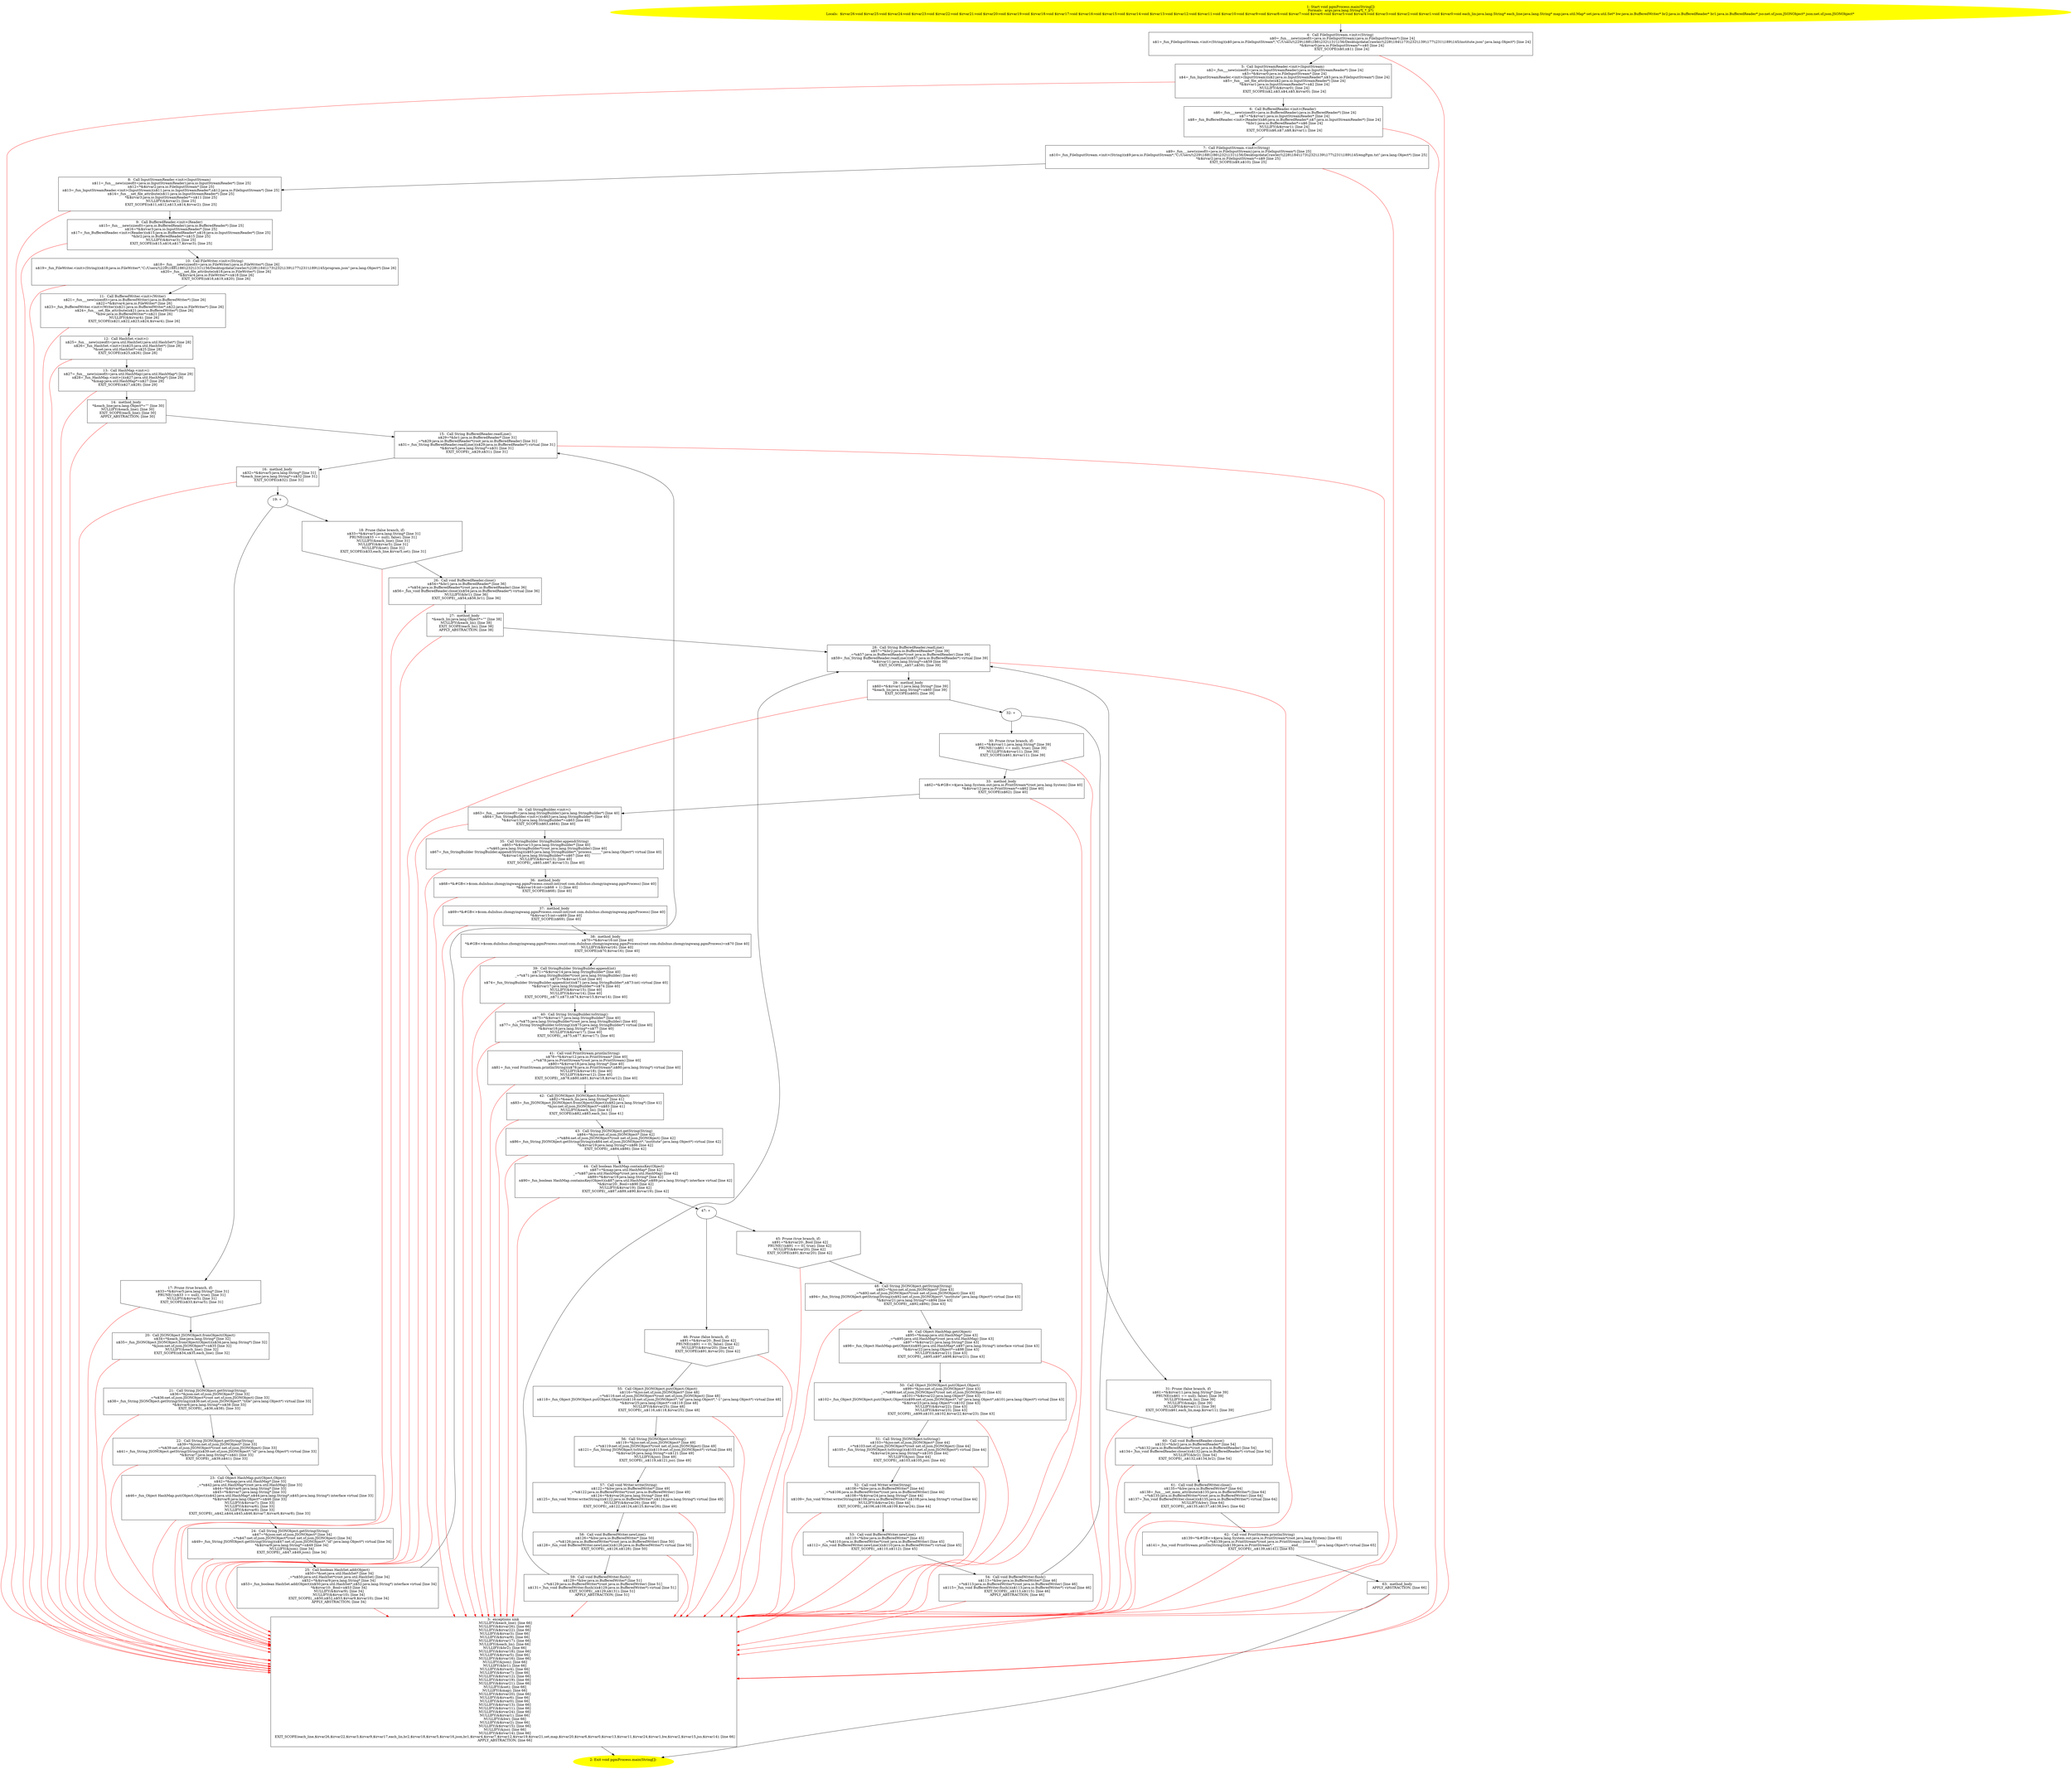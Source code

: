 /* @generated */
digraph cfg {
"com.dulishuo.zhongyingwang.pgmProcess.main(java.lang.String[]):void.560e6967ed05c8e131a1234db9550ed4_1" [label="1: Start void pgmProcess.main(String[])\nFormals:  args:java.lang.String*[_*_](*)\nLocals:  $irvar26:void $irvar25:void $irvar24:void $irvar23:void $irvar22:void $irvar21:void $irvar20:void $irvar19:void $irvar18:void $irvar17:void $irvar16:void $irvar15:void $irvar14:void $irvar13:void $irvar12:void $irvar11:void $irvar10:void $irvar9:void $irvar8:void $irvar7:void $irvar6:void $irvar5:void $irvar4:void $irvar3:void $irvar2:void $irvar1:void $irvar0:void each_lin:java.lang.String* each_line:java.lang.String* map:java.util.Map* set:java.util.Set* bw:java.io.BufferedWriter* br2:java.io.BufferedReader* br1:java.io.BufferedReader* jso:net.sf.json.JSONObject* json:net.sf.json.JSONObject* \n  " color=yellow style=filled]
	

	 "com.dulishuo.zhongyingwang.pgmProcess.main(java.lang.String[]):void.560e6967ed05c8e131a1234db9550ed4_1" -> "com.dulishuo.zhongyingwang.pgmProcess.main(java.lang.String[]):void.560e6967ed05c8e131a1234db9550ed4_4" ;
"com.dulishuo.zhongyingwang.pgmProcess.main(java.lang.String[]):void.560e6967ed05c8e131a1234db9550ed4_2" [label="2: Exit void pgmProcess.main(String[]) \n  " color=yellow style=filled]
	

"com.dulishuo.zhongyingwang.pgmProcess.main(java.lang.String[]):void.560e6967ed05c8e131a1234db9550ed4_3" [label="3:  exceptions sink \n   NULLIFY(&each_line); [line 66]\n  NULLIFY(&$irvar26); [line 66]\n  NULLIFY(&$irvar22); [line 66]\n  NULLIFY(&$irvar3); [line 66]\n  NULLIFY(&$irvar9); [line 66]\n  NULLIFY(&$irvar17); [line 66]\n  NULLIFY(&each_lin); [line 66]\n  NULLIFY(&br2); [line 66]\n  NULLIFY(&$irvar18); [line 66]\n  NULLIFY(&$irvar5); [line 66]\n  NULLIFY(&$irvar16); [line 66]\n  NULLIFY(&json); [line 66]\n  NULLIFY(&br1); [line 66]\n  NULLIFY(&$irvar4); [line 66]\n  NULLIFY(&$irvar7); [line 66]\n  NULLIFY(&$irvar12); [line 66]\n  NULLIFY(&$irvar19); [line 66]\n  NULLIFY(&$irvar21); [line 66]\n  NULLIFY(&set); [line 66]\n  NULLIFY(&map); [line 66]\n  NULLIFY(&$irvar20); [line 66]\n  NULLIFY(&$irvar6); [line 66]\n  NULLIFY(&$irvar0); [line 66]\n  NULLIFY(&$irvar13); [line 66]\n  NULLIFY(&$irvar11); [line 66]\n  NULLIFY(&$irvar24); [line 66]\n  NULLIFY(&$irvar1); [line 66]\n  NULLIFY(&bw); [line 66]\n  NULLIFY(&$irvar2); [line 66]\n  NULLIFY(&$irvar15); [line 66]\n  NULLIFY(&jso); [line 66]\n  NULLIFY(&$irvar14); [line 66]\n  EXIT_SCOPE(each_line,$irvar26,$irvar22,$irvar3,$irvar9,$irvar17,each_lin,br2,$irvar18,$irvar5,$irvar16,json,br1,$irvar4,$irvar7,$irvar12,$irvar19,$irvar21,set,map,$irvar20,$irvar6,$irvar0,$irvar13,$irvar11,$irvar24,$irvar1,bw,$irvar2,$irvar15,jso,$irvar14); [line 66]\n  APPLY_ABSTRACTION; [line 66]\n " shape="box"]
	

	 "com.dulishuo.zhongyingwang.pgmProcess.main(java.lang.String[]):void.560e6967ed05c8e131a1234db9550ed4_3" -> "com.dulishuo.zhongyingwang.pgmProcess.main(java.lang.String[]):void.560e6967ed05c8e131a1234db9550ed4_2" ;
"com.dulishuo.zhongyingwang.pgmProcess.main(java.lang.String[]):void.560e6967ed05c8e131a1234db9550ed4_4" [label="4:  Call FileInputStream.<init>(String) \n   n$0=_fun___new(sizeof(t=java.io.FileInputStream):java.io.FileInputStream*) [line 24]\n  n$1=_fun_FileInputStream.<init>(String)(n$0:java.io.FileInputStream*,\"C:/Users/\\\\229\\\\188\\\\186\\\\232\\\\131\\\\156/Desktop/dataCrawler/\\\\228\\\\184\\\\173\\\\232\\\\139\\\\177\\\\231\\\\189\\\\145/institute.json\":java.lang.Object*) [line 24]\n  *&$irvar0:java.io.FileInputStream*=n$0 [line 24]\n  EXIT_SCOPE(n$0,n$1); [line 24]\n " shape="box"]
	

	 "com.dulishuo.zhongyingwang.pgmProcess.main(java.lang.String[]):void.560e6967ed05c8e131a1234db9550ed4_4" -> "com.dulishuo.zhongyingwang.pgmProcess.main(java.lang.String[]):void.560e6967ed05c8e131a1234db9550ed4_5" ;
	 "com.dulishuo.zhongyingwang.pgmProcess.main(java.lang.String[]):void.560e6967ed05c8e131a1234db9550ed4_4" -> "com.dulishuo.zhongyingwang.pgmProcess.main(java.lang.String[]):void.560e6967ed05c8e131a1234db9550ed4_3" [color="red" ];
"com.dulishuo.zhongyingwang.pgmProcess.main(java.lang.String[]):void.560e6967ed05c8e131a1234db9550ed4_5" [label="5:  Call InputStreamReader.<init>(InputStream) \n   n$2=_fun___new(sizeof(t=java.io.InputStreamReader):java.io.InputStreamReader*) [line 24]\n  n$3=*&$irvar0:java.io.FileInputStream* [line 24]\n  n$4=_fun_InputStreamReader.<init>(InputStream)(n$2:java.io.InputStreamReader*,n$3:java.io.FileInputStream*) [line 24]\n  n$5=_fun___set_file_attribute(n$2:java.io.InputStreamReader*) [line 24]\n  *&$irvar1:java.io.InputStreamReader*=n$2 [line 24]\n  NULLIFY(&$irvar0); [line 24]\n  EXIT_SCOPE(n$2,n$3,n$4,n$5,$irvar0); [line 24]\n " shape="box"]
	

	 "com.dulishuo.zhongyingwang.pgmProcess.main(java.lang.String[]):void.560e6967ed05c8e131a1234db9550ed4_5" -> "com.dulishuo.zhongyingwang.pgmProcess.main(java.lang.String[]):void.560e6967ed05c8e131a1234db9550ed4_6" ;
	 "com.dulishuo.zhongyingwang.pgmProcess.main(java.lang.String[]):void.560e6967ed05c8e131a1234db9550ed4_5" -> "com.dulishuo.zhongyingwang.pgmProcess.main(java.lang.String[]):void.560e6967ed05c8e131a1234db9550ed4_3" [color="red" ];
"com.dulishuo.zhongyingwang.pgmProcess.main(java.lang.String[]):void.560e6967ed05c8e131a1234db9550ed4_6" [label="6:  Call BufferedReader.<init>(Reader) \n   n$6=_fun___new(sizeof(t=java.io.BufferedReader):java.io.BufferedReader*) [line 24]\n  n$7=*&$irvar1:java.io.InputStreamReader* [line 24]\n  n$8=_fun_BufferedReader.<init>(Reader)(n$6:java.io.BufferedReader*,n$7:java.io.InputStreamReader*) [line 24]\n  *&br1:java.io.BufferedReader*=n$6 [line 24]\n  NULLIFY(&$irvar1); [line 24]\n  EXIT_SCOPE(n$6,n$7,n$8,$irvar1); [line 24]\n " shape="box"]
	

	 "com.dulishuo.zhongyingwang.pgmProcess.main(java.lang.String[]):void.560e6967ed05c8e131a1234db9550ed4_6" -> "com.dulishuo.zhongyingwang.pgmProcess.main(java.lang.String[]):void.560e6967ed05c8e131a1234db9550ed4_7" ;
	 "com.dulishuo.zhongyingwang.pgmProcess.main(java.lang.String[]):void.560e6967ed05c8e131a1234db9550ed4_6" -> "com.dulishuo.zhongyingwang.pgmProcess.main(java.lang.String[]):void.560e6967ed05c8e131a1234db9550ed4_3" [color="red" ];
"com.dulishuo.zhongyingwang.pgmProcess.main(java.lang.String[]):void.560e6967ed05c8e131a1234db9550ed4_7" [label="7:  Call FileInputStream.<init>(String) \n   n$9=_fun___new(sizeof(t=java.io.FileInputStream):java.io.FileInputStream*) [line 25]\n  n$10=_fun_FileInputStream.<init>(String)(n$9:java.io.FileInputStream*,\"C:/Users/\\\\229\\\\188\\\\186\\\\232\\\\131\\\\156/Desktop/dataCrawler/\\\\228\\\\184\\\\173\\\\232\\\\139\\\\177\\\\231\\\\189\\\\145/engPgm.txt\":java.lang.Object*) [line 25]\n  *&$irvar2:java.io.FileInputStream*=n$9 [line 25]\n  EXIT_SCOPE(n$9,n$10); [line 25]\n " shape="box"]
	

	 "com.dulishuo.zhongyingwang.pgmProcess.main(java.lang.String[]):void.560e6967ed05c8e131a1234db9550ed4_7" -> "com.dulishuo.zhongyingwang.pgmProcess.main(java.lang.String[]):void.560e6967ed05c8e131a1234db9550ed4_8" ;
	 "com.dulishuo.zhongyingwang.pgmProcess.main(java.lang.String[]):void.560e6967ed05c8e131a1234db9550ed4_7" -> "com.dulishuo.zhongyingwang.pgmProcess.main(java.lang.String[]):void.560e6967ed05c8e131a1234db9550ed4_3" [color="red" ];
"com.dulishuo.zhongyingwang.pgmProcess.main(java.lang.String[]):void.560e6967ed05c8e131a1234db9550ed4_8" [label="8:  Call InputStreamReader.<init>(InputStream) \n   n$11=_fun___new(sizeof(t=java.io.InputStreamReader):java.io.InputStreamReader*) [line 25]\n  n$12=*&$irvar2:java.io.FileInputStream* [line 25]\n  n$13=_fun_InputStreamReader.<init>(InputStream)(n$11:java.io.InputStreamReader*,n$12:java.io.FileInputStream*) [line 25]\n  n$14=_fun___set_file_attribute(n$11:java.io.InputStreamReader*) [line 25]\n  *&$irvar3:java.io.InputStreamReader*=n$11 [line 25]\n  NULLIFY(&$irvar2); [line 25]\n  EXIT_SCOPE(n$11,n$12,n$13,n$14,$irvar2); [line 25]\n " shape="box"]
	

	 "com.dulishuo.zhongyingwang.pgmProcess.main(java.lang.String[]):void.560e6967ed05c8e131a1234db9550ed4_8" -> "com.dulishuo.zhongyingwang.pgmProcess.main(java.lang.String[]):void.560e6967ed05c8e131a1234db9550ed4_9" ;
	 "com.dulishuo.zhongyingwang.pgmProcess.main(java.lang.String[]):void.560e6967ed05c8e131a1234db9550ed4_8" -> "com.dulishuo.zhongyingwang.pgmProcess.main(java.lang.String[]):void.560e6967ed05c8e131a1234db9550ed4_3" [color="red" ];
"com.dulishuo.zhongyingwang.pgmProcess.main(java.lang.String[]):void.560e6967ed05c8e131a1234db9550ed4_9" [label="9:  Call BufferedReader.<init>(Reader) \n   n$15=_fun___new(sizeof(t=java.io.BufferedReader):java.io.BufferedReader*) [line 25]\n  n$16=*&$irvar3:java.io.InputStreamReader* [line 25]\n  n$17=_fun_BufferedReader.<init>(Reader)(n$15:java.io.BufferedReader*,n$16:java.io.InputStreamReader*) [line 25]\n  *&br2:java.io.BufferedReader*=n$15 [line 25]\n  NULLIFY(&$irvar3); [line 25]\n  EXIT_SCOPE(n$15,n$16,n$17,$irvar3); [line 25]\n " shape="box"]
	

	 "com.dulishuo.zhongyingwang.pgmProcess.main(java.lang.String[]):void.560e6967ed05c8e131a1234db9550ed4_9" -> "com.dulishuo.zhongyingwang.pgmProcess.main(java.lang.String[]):void.560e6967ed05c8e131a1234db9550ed4_10" ;
	 "com.dulishuo.zhongyingwang.pgmProcess.main(java.lang.String[]):void.560e6967ed05c8e131a1234db9550ed4_9" -> "com.dulishuo.zhongyingwang.pgmProcess.main(java.lang.String[]):void.560e6967ed05c8e131a1234db9550ed4_3" [color="red" ];
"com.dulishuo.zhongyingwang.pgmProcess.main(java.lang.String[]):void.560e6967ed05c8e131a1234db9550ed4_10" [label="10:  Call FileWriter.<init>(String) \n   n$18=_fun___new(sizeof(t=java.io.FileWriter):java.io.FileWriter*) [line 26]\n  n$19=_fun_FileWriter.<init>(String)(n$18:java.io.FileWriter*,\"C:/Users/\\\\229\\\\188\\\\186\\\\232\\\\131\\\\156/Desktop/dataCrawler/\\\\228\\\\184\\\\173\\\\232\\\\139\\\\177\\\\231\\\\189\\\\145/program.json\":java.lang.Object*) [line 26]\n  n$20=_fun___set_file_attribute(n$18:java.io.FileWriter*) [line 26]\n  *&$irvar4:java.io.FileWriter*=n$18 [line 26]\n  EXIT_SCOPE(n$18,n$19,n$20); [line 26]\n " shape="box"]
	

	 "com.dulishuo.zhongyingwang.pgmProcess.main(java.lang.String[]):void.560e6967ed05c8e131a1234db9550ed4_10" -> "com.dulishuo.zhongyingwang.pgmProcess.main(java.lang.String[]):void.560e6967ed05c8e131a1234db9550ed4_11" ;
	 "com.dulishuo.zhongyingwang.pgmProcess.main(java.lang.String[]):void.560e6967ed05c8e131a1234db9550ed4_10" -> "com.dulishuo.zhongyingwang.pgmProcess.main(java.lang.String[]):void.560e6967ed05c8e131a1234db9550ed4_3" [color="red" ];
"com.dulishuo.zhongyingwang.pgmProcess.main(java.lang.String[]):void.560e6967ed05c8e131a1234db9550ed4_11" [label="11:  Call BufferedWriter.<init>(Writer) \n   n$21=_fun___new(sizeof(t=java.io.BufferedWriter):java.io.BufferedWriter*) [line 26]\n  n$22=*&$irvar4:java.io.FileWriter* [line 26]\n  n$23=_fun_BufferedWriter.<init>(Writer)(n$21:java.io.BufferedWriter*,n$22:java.io.FileWriter*) [line 26]\n  n$24=_fun___set_file_attribute(n$21:java.io.BufferedWriter*) [line 26]\n  *&bw:java.io.BufferedWriter*=n$21 [line 26]\n  NULLIFY(&$irvar4); [line 26]\n  EXIT_SCOPE(n$21,n$22,n$23,n$24,$irvar4); [line 26]\n " shape="box"]
	

	 "com.dulishuo.zhongyingwang.pgmProcess.main(java.lang.String[]):void.560e6967ed05c8e131a1234db9550ed4_11" -> "com.dulishuo.zhongyingwang.pgmProcess.main(java.lang.String[]):void.560e6967ed05c8e131a1234db9550ed4_12" ;
	 "com.dulishuo.zhongyingwang.pgmProcess.main(java.lang.String[]):void.560e6967ed05c8e131a1234db9550ed4_11" -> "com.dulishuo.zhongyingwang.pgmProcess.main(java.lang.String[]):void.560e6967ed05c8e131a1234db9550ed4_3" [color="red" ];
"com.dulishuo.zhongyingwang.pgmProcess.main(java.lang.String[]):void.560e6967ed05c8e131a1234db9550ed4_12" [label="12:  Call HashSet.<init>() \n   n$25=_fun___new(sizeof(t=java.util.HashSet):java.util.HashSet*) [line 28]\n  n$26=_fun_HashSet.<init>()(n$25:java.util.HashSet*) [line 28]\n  *&set:java.util.HashSet*=n$25 [line 28]\n  EXIT_SCOPE(n$25,n$26); [line 28]\n " shape="box"]
	

	 "com.dulishuo.zhongyingwang.pgmProcess.main(java.lang.String[]):void.560e6967ed05c8e131a1234db9550ed4_12" -> "com.dulishuo.zhongyingwang.pgmProcess.main(java.lang.String[]):void.560e6967ed05c8e131a1234db9550ed4_13" ;
	 "com.dulishuo.zhongyingwang.pgmProcess.main(java.lang.String[]):void.560e6967ed05c8e131a1234db9550ed4_12" -> "com.dulishuo.zhongyingwang.pgmProcess.main(java.lang.String[]):void.560e6967ed05c8e131a1234db9550ed4_3" [color="red" ];
"com.dulishuo.zhongyingwang.pgmProcess.main(java.lang.String[]):void.560e6967ed05c8e131a1234db9550ed4_13" [label="13:  Call HashMap.<init>() \n   n$27=_fun___new(sizeof(t=java.util.HashMap):java.util.HashMap*) [line 29]\n  n$28=_fun_HashMap.<init>()(n$27:java.util.HashMap*) [line 29]\n  *&map:java.util.HashMap*=n$27 [line 29]\n  EXIT_SCOPE(n$27,n$28); [line 29]\n " shape="box"]
	

	 "com.dulishuo.zhongyingwang.pgmProcess.main(java.lang.String[]):void.560e6967ed05c8e131a1234db9550ed4_13" -> "com.dulishuo.zhongyingwang.pgmProcess.main(java.lang.String[]):void.560e6967ed05c8e131a1234db9550ed4_14" ;
	 "com.dulishuo.zhongyingwang.pgmProcess.main(java.lang.String[]):void.560e6967ed05c8e131a1234db9550ed4_13" -> "com.dulishuo.zhongyingwang.pgmProcess.main(java.lang.String[]):void.560e6967ed05c8e131a1234db9550ed4_3" [color="red" ];
"com.dulishuo.zhongyingwang.pgmProcess.main(java.lang.String[]):void.560e6967ed05c8e131a1234db9550ed4_14" [label="14:  method_body \n   *&each_line:java.lang.Object*=\"\" [line 30]\n  NULLIFY(&each_line); [line 30]\n  EXIT_SCOPE(each_line); [line 30]\n  APPLY_ABSTRACTION; [line 30]\n " shape="box"]
	

	 "com.dulishuo.zhongyingwang.pgmProcess.main(java.lang.String[]):void.560e6967ed05c8e131a1234db9550ed4_14" -> "com.dulishuo.zhongyingwang.pgmProcess.main(java.lang.String[]):void.560e6967ed05c8e131a1234db9550ed4_15" ;
	 "com.dulishuo.zhongyingwang.pgmProcess.main(java.lang.String[]):void.560e6967ed05c8e131a1234db9550ed4_14" -> "com.dulishuo.zhongyingwang.pgmProcess.main(java.lang.String[]):void.560e6967ed05c8e131a1234db9550ed4_3" [color="red" ];
"com.dulishuo.zhongyingwang.pgmProcess.main(java.lang.String[]):void.560e6967ed05c8e131a1234db9550ed4_15" [label="15:  Call String BufferedReader.readLine() \n   n$29=*&br1:java.io.BufferedReader* [line 31]\n  _=*n$29:java.io.BufferedReader*(root java.io.BufferedReader) [line 31]\n  n$31=_fun_String BufferedReader.readLine()(n$29:java.io.BufferedReader*) virtual [line 31]\n  *&$irvar5:java.lang.String*=n$31 [line 31]\n  EXIT_SCOPE(_,n$29,n$31); [line 31]\n " shape="box"]
	

	 "com.dulishuo.zhongyingwang.pgmProcess.main(java.lang.String[]):void.560e6967ed05c8e131a1234db9550ed4_15" -> "com.dulishuo.zhongyingwang.pgmProcess.main(java.lang.String[]):void.560e6967ed05c8e131a1234db9550ed4_16" ;
	 "com.dulishuo.zhongyingwang.pgmProcess.main(java.lang.String[]):void.560e6967ed05c8e131a1234db9550ed4_15" -> "com.dulishuo.zhongyingwang.pgmProcess.main(java.lang.String[]):void.560e6967ed05c8e131a1234db9550ed4_3" [color="red" ];
"com.dulishuo.zhongyingwang.pgmProcess.main(java.lang.String[]):void.560e6967ed05c8e131a1234db9550ed4_16" [label="16:  method_body \n   n$32=*&$irvar5:java.lang.String* [line 31]\n  *&each_line:java.lang.String*=n$32 [line 31]\n  EXIT_SCOPE(n$32); [line 31]\n " shape="box"]
	

	 "com.dulishuo.zhongyingwang.pgmProcess.main(java.lang.String[]):void.560e6967ed05c8e131a1234db9550ed4_16" -> "com.dulishuo.zhongyingwang.pgmProcess.main(java.lang.String[]):void.560e6967ed05c8e131a1234db9550ed4_19" ;
	 "com.dulishuo.zhongyingwang.pgmProcess.main(java.lang.String[]):void.560e6967ed05c8e131a1234db9550ed4_16" -> "com.dulishuo.zhongyingwang.pgmProcess.main(java.lang.String[]):void.560e6967ed05c8e131a1234db9550ed4_3" [color="red" ];
"com.dulishuo.zhongyingwang.pgmProcess.main(java.lang.String[]):void.560e6967ed05c8e131a1234db9550ed4_17" [label="17: Prune (true branch, if) \n   n$33=*&$irvar5:java.lang.String* [line 31]\n  PRUNE(!(n$33 == null), true); [line 31]\n  NULLIFY(&$irvar5); [line 31]\n  EXIT_SCOPE(n$33,$irvar5); [line 31]\n " shape="invhouse"]
	

	 "com.dulishuo.zhongyingwang.pgmProcess.main(java.lang.String[]):void.560e6967ed05c8e131a1234db9550ed4_17" -> "com.dulishuo.zhongyingwang.pgmProcess.main(java.lang.String[]):void.560e6967ed05c8e131a1234db9550ed4_20" ;
	 "com.dulishuo.zhongyingwang.pgmProcess.main(java.lang.String[]):void.560e6967ed05c8e131a1234db9550ed4_17" -> "com.dulishuo.zhongyingwang.pgmProcess.main(java.lang.String[]):void.560e6967ed05c8e131a1234db9550ed4_3" [color="red" ];
"com.dulishuo.zhongyingwang.pgmProcess.main(java.lang.String[]):void.560e6967ed05c8e131a1234db9550ed4_18" [label="18: Prune (false branch, if) \n   n$33=*&$irvar5:java.lang.String* [line 31]\n  PRUNE((n$33 == null), false); [line 31]\n  NULLIFY(&each_line); [line 31]\n  NULLIFY(&$irvar5); [line 31]\n  NULLIFY(&set); [line 31]\n  EXIT_SCOPE(n$33,each_line,$irvar5,set); [line 31]\n " shape="invhouse"]
	

	 "com.dulishuo.zhongyingwang.pgmProcess.main(java.lang.String[]):void.560e6967ed05c8e131a1234db9550ed4_18" -> "com.dulishuo.zhongyingwang.pgmProcess.main(java.lang.String[]):void.560e6967ed05c8e131a1234db9550ed4_26" ;
	 "com.dulishuo.zhongyingwang.pgmProcess.main(java.lang.String[]):void.560e6967ed05c8e131a1234db9550ed4_18" -> "com.dulishuo.zhongyingwang.pgmProcess.main(java.lang.String[]):void.560e6967ed05c8e131a1234db9550ed4_3" [color="red" ];
"com.dulishuo.zhongyingwang.pgmProcess.main(java.lang.String[]):void.560e6967ed05c8e131a1234db9550ed4_19" [label="19: + \n  " ]
	

	 "com.dulishuo.zhongyingwang.pgmProcess.main(java.lang.String[]):void.560e6967ed05c8e131a1234db9550ed4_19" -> "com.dulishuo.zhongyingwang.pgmProcess.main(java.lang.String[]):void.560e6967ed05c8e131a1234db9550ed4_17" ;
	 "com.dulishuo.zhongyingwang.pgmProcess.main(java.lang.String[]):void.560e6967ed05c8e131a1234db9550ed4_19" -> "com.dulishuo.zhongyingwang.pgmProcess.main(java.lang.String[]):void.560e6967ed05c8e131a1234db9550ed4_18" ;
"com.dulishuo.zhongyingwang.pgmProcess.main(java.lang.String[]):void.560e6967ed05c8e131a1234db9550ed4_20" [label="20:  Call JSONObject JSONObject.fromObject(Object) \n   n$34=*&each_line:java.lang.String* [line 32]\n  n$35=_fun_JSONObject JSONObject.fromObject(Object)(n$34:java.lang.String*) [line 32]\n  *&json:net.sf.json.JSONObject*=n$35 [line 32]\n  NULLIFY(&each_line); [line 32]\n  EXIT_SCOPE(n$34,n$35,each_line); [line 32]\n " shape="box"]
	

	 "com.dulishuo.zhongyingwang.pgmProcess.main(java.lang.String[]):void.560e6967ed05c8e131a1234db9550ed4_20" -> "com.dulishuo.zhongyingwang.pgmProcess.main(java.lang.String[]):void.560e6967ed05c8e131a1234db9550ed4_21" ;
	 "com.dulishuo.zhongyingwang.pgmProcess.main(java.lang.String[]):void.560e6967ed05c8e131a1234db9550ed4_20" -> "com.dulishuo.zhongyingwang.pgmProcess.main(java.lang.String[]):void.560e6967ed05c8e131a1234db9550ed4_3" [color="red" ];
"com.dulishuo.zhongyingwang.pgmProcess.main(java.lang.String[]):void.560e6967ed05c8e131a1234db9550ed4_21" [label="21:  Call String JSONObject.getString(String) \n   n$36=*&json:net.sf.json.JSONObject* [line 33]\n  _=*n$36:net.sf.json.JSONObject*(root net.sf.json.JSONObject) [line 33]\n  n$38=_fun_String JSONObject.getString(String)(n$36:net.sf.json.JSONObject*,\"title\":java.lang.Object*) virtual [line 33]\n  *&$irvar6:java.lang.String*=n$38 [line 33]\n  EXIT_SCOPE(_,n$36,n$38); [line 33]\n " shape="box"]
	

	 "com.dulishuo.zhongyingwang.pgmProcess.main(java.lang.String[]):void.560e6967ed05c8e131a1234db9550ed4_21" -> "com.dulishuo.zhongyingwang.pgmProcess.main(java.lang.String[]):void.560e6967ed05c8e131a1234db9550ed4_22" ;
	 "com.dulishuo.zhongyingwang.pgmProcess.main(java.lang.String[]):void.560e6967ed05c8e131a1234db9550ed4_21" -> "com.dulishuo.zhongyingwang.pgmProcess.main(java.lang.String[]):void.560e6967ed05c8e131a1234db9550ed4_3" [color="red" ];
"com.dulishuo.zhongyingwang.pgmProcess.main(java.lang.String[]):void.560e6967ed05c8e131a1234db9550ed4_22" [label="22:  Call String JSONObject.getString(String) \n   n$39=*&json:net.sf.json.JSONObject* [line 33]\n  _=*n$39:net.sf.json.JSONObject*(root net.sf.json.JSONObject) [line 33]\n  n$41=_fun_String JSONObject.getString(String)(n$39:net.sf.json.JSONObject*,\"id\":java.lang.Object*) virtual [line 33]\n  *&$irvar7:java.lang.String*=n$41 [line 33]\n  EXIT_SCOPE(_,n$39,n$41); [line 33]\n " shape="box"]
	

	 "com.dulishuo.zhongyingwang.pgmProcess.main(java.lang.String[]):void.560e6967ed05c8e131a1234db9550ed4_22" -> "com.dulishuo.zhongyingwang.pgmProcess.main(java.lang.String[]):void.560e6967ed05c8e131a1234db9550ed4_23" ;
	 "com.dulishuo.zhongyingwang.pgmProcess.main(java.lang.String[]):void.560e6967ed05c8e131a1234db9550ed4_22" -> "com.dulishuo.zhongyingwang.pgmProcess.main(java.lang.String[]):void.560e6967ed05c8e131a1234db9550ed4_3" [color="red" ];
"com.dulishuo.zhongyingwang.pgmProcess.main(java.lang.String[]):void.560e6967ed05c8e131a1234db9550ed4_23" [label="23:  Call Object HashMap.put(Object,Object) \n   n$42=*&map:java.util.HashMap* [line 33]\n  _=*n$42:java.util.HashMap*(root java.util.HashMap) [line 33]\n  n$44=*&$irvar6:java.lang.String* [line 33]\n  n$45=*&$irvar7:java.lang.String* [line 33]\n  n$46=_fun_Object HashMap.put(Object,Object)(n$42:java.util.HashMap*,n$44:java.lang.String*,n$45:java.lang.String*) interface virtual [line 33]\n  *&$irvar8:java.lang.Object*=n$46 [line 33]\n  NULLIFY(&$irvar7); [line 33]\n  NULLIFY(&$irvar6); [line 33]\n  NULLIFY(&$irvar8); [line 33]\n  EXIT_SCOPE(_,n$42,n$44,n$45,n$46,$irvar7,$irvar6,$irvar8); [line 33]\n " shape="box"]
	

	 "com.dulishuo.zhongyingwang.pgmProcess.main(java.lang.String[]):void.560e6967ed05c8e131a1234db9550ed4_23" -> "com.dulishuo.zhongyingwang.pgmProcess.main(java.lang.String[]):void.560e6967ed05c8e131a1234db9550ed4_24" ;
	 "com.dulishuo.zhongyingwang.pgmProcess.main(java.lang.String[]):void.560e6967ed05c8e131a1234db9550ed4_23" -> "com.dulishuo.zhongyingwang.pgmProcess.main(java.lang.String[]):void.560e6967ed05c8e131a1234db9550ed4_3" [color="red" ];
"com.dulishuo.zhongyingwang.pgmProcess.main(java.lang.String[]):void.560e6967ed05c8e131a1234db9550ed4_24" [label="24:  Call String JSONObject.getString(String) \n   n$47=*&json:net.sf.json.JSONObject* [line 34]\n  _=*n$47:net.sf.json.JSONObject*(root net.sf.json.JSONObject) [line 34]\n  n$49=_fun_String JSONObject.getString(String)(n$47:net.sf.json.JSONObject*,\"id\":java.lang.Object*) virtual [line 34]\n  *&$irvar9:java.lang.String*=n$49 [line 34]\n  NULLIFY(&json); [line 34]\n  EXIT_SCOPE(_,n$47,n$49,json); [line 34]\n " shape="box"]
	

	 "com.dulishuo.zhongyingwang.pgmProcess.main(java.lang.String[]):void.560e6967ed05c8e131a1234db9550ed4_24" -> "com.dulishuo.zhongyingwang.pgmProcess.main(java.lang.String[]):void.560e6967ed05c8e131a1234db9550ed4_25" ;
	 "com.dulishuo.zhongyingwang.pgmProcess.main(java.lang.String[]):void.560e6967ed05c8e131a1234db9550ed4_24" -> "com.dulishuo.zhongyingwang.pgmProcess.main(java.lang.String[]):void.560e6967ed05c8e131a1234db9550ed4_3" [color="red" ];
"com.dulishuo.zhongyingwang.pgmProcess.main(java.lang.String[]):void.560e6967ed05c8e131a1234db9550ed4_25" [label="25:  Call boolean HashSet.add(Object) \n   n$50=*&set:java.util.HashSet* [line 34]\n  _=*n$50:java.util.HashSet*(root java.util.HashSet) [line 34]\n  n$52=*&$irvar9:java.lang.String* [line 34]\n  n$53=_fun_boolean HashSet.add(Object)(n$50:java.util.HashSet*,n$52:java.lang.String*) interface virtual [line 34]\n  *&$irvar10:_Bool=n$53 [line 34]\n  NULLIFY(&$irvar9); [line 34]\n  NULLIFY(&$irvar10); [line 34]\n  EXIT_SCOPE(_,n$50,n$52,n$53,$irvar9,$irvar10); [line 34]\n  APPLY_ABSTRACTION; [line 34]\n " shape="box"]
	

	 "com.dulishuo.zhongyingwang.pgmProcess.main(java.lang.String[]):void.560e6967ed05c8e131a1234db9550ed4_25" -> "com.dulishuo.zhongyingwang.pgmProcess.main(java.lang.String[]):void.560e6967ed05c8e131a1234db9550ed4_15" ;
	 "com.dulishuo.zhongyingwang.pgmProcess.main(java.lang.String[]):void.560e6967ed05c8e131a1234db9550ed4_25" -> "com.dulishuo.zhongyingwang.pgmProcess.main(java.lang.String[]):void.560e6967ed05c8e131a1234db9550ed4_3" [color="red" ];
"com.dulishuo.zhongyingwang.pgmProcess.main(java.lang.String[]):void.560e6967ed05c8e131a1234db9550ed4_26" [label="26:  Call void BufferedReader.close() \n   n$54=*&br1:java.io.BufferedReader* [line 36]\n  _=*n$54:java.io.BufferedReader*(root java.io.BufferedReader) [line 36]\n  n$56=_fun_void BufferedReader.close()(n$54:java.io.BufferedReader*) virtual [line 36]\n  NULLIFY(&br1); [line 36]\n  EXIT_SCOPE(_,n$54,n$56,br1); [line 36]\n " shape="box"]
	

	 "com.dulishuo.zhongyingwang.pgmProcess.main(java.lang.String[]):void.560e6967ed05c8e131a1234db9550ed4_26" -> "com.dulishuo.zhongyingwang.pgmProcess.main(java.lang.String[]):void.560e6967ed05c8e131a1234db9550ed4_27" ;
	 "com.dulishuo.zhongyingwang.pgmProcess.main(java.lang.String[]):void.560e6967ed05c8e131a1234db9550ed4_26" -> "com.dulishuo.zhongyingwang.pgmProcess.main(java.lang.String[]):void.560e6967ed05c8e131a1234db9550ed4_3" [color="red" ];
"com.dulishuo.zhongyingwang.pgmProcess.main(java.lang.String[]):void.560e6967ed05c8e131a1234db9550ed4_27" [label="27:  method_body \n   *&each_lin:java.lang.Object*=\"\" [line 38]\n  NULLIFY(&each_lin); [line 38]\n  EXIT_SCOPE(each_lin); [line 38]\n  APPLY_ABSTRACTION; [line 38]\n " shape="box"]
	

	 "com.dulishuo.zhongyingwang.pgmProcess.main(java.lang.String[]):void.560e6967ed05c8e131a1234db9550ed4_27" -> "com.dulishuo.zhongyingwang.pgmProcess.main(java.lang.String[]):void.560e6967ed05c8e131a1234db9550ed4_28" ;
	 "com.dulishuo.zhongyingwang.pgmProcess.main(java.lang.String[]):void.560e6967ed05c8e131a1234db9550ed4_27" -> "com.dulishuo.zhongyingwang.pgmProcess.main(java.lang.String[]):void.560e6967ed05c8e131a1234db9550ed4_3" [color="red" ];
"com.dulishuo.zhongyingwang.pgmProcess.main(java.lang.String[]):void.560e6967ed05c8e131a1234db9550ed4_28" [label="28:  Call String BufferedReader.readLine() \n   n$57=*&br2:java.io.BufferedReader* [line 39]\n  _=*n$57:java.io.BufferedReader*(root java.io.BufferedReader) [line 39]\n  n$59=_fun_String BufferedReader.readLine()(n$57:java.io.BufferedReader*) virtual [line 39]\n  *&$irvar11:java.lang.String*=n$59 [line 39]\n  EXIT_SCOPE(_,n$57,n$59); [line 39]\n " shape="box"]
	

	 "com.dulishuo.zhongyingwang.pgmProcess.main(java.lang.String[]):void.560e6967ed05c8e131a1234db9550ed4_28" -> "com.dulishuo.zhongyingwang.pgmProcess.main(java.lang.String[]):void.560e6967ed05c8e131a1234db9550ed4_29" ;
	 "com.dulishuo.zhongyingwang.pgmProcess.main(java.lang.String[]):void.560e6967ed05c8e131a1234db9550ed4_28" -> "com.dulishuo.zhongyingwang.pgmProcess.main(java.lang.String[]):void.560e6967ed05c8e131a1234db9550ed4_3" [color="red" ];
"com.dulishuo.zhongyingwang.pgmProcess.main(java.lang.String[]):void.560e6967ed05c8e131a1234db9550ed4_29" [label="29:  method_body \n   n$60=*&$irvar11:java.lang.String* [line 39]\n  *&each_lin:java.lang.String*=n$60 [line 39]\n  EXIT_SCOPE(n$60); [line 39]\n " shape="box"]
	

	 "com.dulishuo.zhongyingwang.pgmProcess.main(java.lang.String[]):void.560e6967ed05c8e131a1234db9550ed4_29" -> "com.dulishuo.zhongyingwang.pgmProcess.main(java.lang.String[]):void.560e6967ed05c8e131a1234db9550ed4_32" ;
	 "com.dulishuo.zhongyingwang.pgmProcess.main(java.lang.String[]):void.560e6967ed05c8e131a1234db9550ed4_29" -> "com.dulishuo.zhongyingwang.pgmProcess.main(java.lang.String[]):void.560e6967ed05c8e131a1234db9550ed4_3" [color="red" ];
"com.dulishuo.zhongyingwang.pgmProcess.main(java.lang.String[]):void.560e6967ed05c8e131a1234db9550ed4_30" [label="30: Prune (true branch, if) \n   n$61=*&$irvar11:java.lang.String* [line 39]\n  PRUNE(!(n$61 == null), true); [line 39]\n  NULLIFY(&$irvar11); [line 39]\n  EXIT_SCOPE(n$61,$irvar11); [line 39]\n " shape="invhouse"]
	

	 "com.dulishuo.zhongyingwang.pgmProcess.main(java.lang.String[]):void.560e6967ed05c8e131a1234db9550ed4_30" -> "com.dulishuo.zhongyingwang.pgmProcess.main(java.lang.String[]):void.560e6967ed05c8e131a1234db9550ed4_33" ;
	 "com.dulishuo.zhongyingwang.pgmProcess.main(java.lang.String[]):void.560e6967ed05c8e131a1234db9550ed4_30" -> "com.dulishuo.zhongyingwang.pgmProcess.main(java.lang.String[]):void.560e6967ed05c8e131a1234db9550ed4_3" [color="red" ];
"com.dulishuo.zhongyingwang.pgmProcess.main(java.lang.String[]):void.560e6967ed05c8e131a1234db9550ed4_31" [label="31: Prune (false branch, if) \n   n$61=*&$irvar11:java.lang.String* [line 39]\n  PRUNE((n$61 == null), false); [line 39]\n  NULLIFY(&each_lin); [line 39]\n  NULLIFY(&map); [line 39]\n  NULLIFY(&$irvar11); [line 39]\n  EXIT_SCOPE(n$61,each_lin,map,$irvar11); [line 39]\n " shape="invhouse"]
	

	 "com.dulishuo.zhongyingwang.pgmProcess.main(java.lang.String[]):void.560e6967ed05c8e131a1234db9550ed4_31" -> "com.dulishuo.zhongyingwang.pgmProcess.main(java.lang.String[]):void.560e6967ed05c8e131a1234db9550ed4_60" ;
	 "com.dulishuo.zhongyingwang.pgmProcess.main(java.lang.String[]):void.560e6967ed05c8e131a1234db9550ed4_31" -> "com.dulishuo.zhongyingwang.pgmProcess.main(java.lang.String[]):void.560e6967ed05c8e131a1234db9550ed4_3" [color="red" ];
"com.dulishuo.zhongyingwang.pgmProcess.main(java.lang.String[]):void.560e6967ed05c8e131a1234db9550ed4_32" [label="32: + \n  " ]
	

	 "com.dulishuo.zhongyingwang.pgmProcess.main(java.lang.String[]):void.560e6967ed05c8e131a1234db9550ed4_32" -> "com.dulishuo.zhongyingwang.pgmProcess.main(java.lang.String[]):void.560e6967ed05c8e131a1234db9550ed4_30" ;
	 "com.dulishuo.zhongyingwang.pgmProcess.main(java.lang.String[]):void.560e6967ed05c8e131a1234db9550ed4_32" -> "com.dulishuo.zhongyingwang.pgmProcess.main(java.lang.String[]):void.560e6967ed05c8e131a1234db9550ed4_31" ;
"com.dulishuo.zhongyingwang.pgmProcess.main(java.lang.String[]):void.560e6967ed05c8e131a1234db9550ed4_33" [label="33:  method_body \n   n$62=*&#GB<>$java.lang.System.out:java.io.PrintStream*(root java.lang.System) [line 40]\n  *&$irvar12:java.io.PrintStream*=n$62 [line 40]\n  EXIT_SCOPE(n$62); [line 40]\n " shape="box"]
	

	 "com.dulishuo.zhongyingwang.pgmProcess.main(java.lang.String[]):void.560e6967ed05c8e131a1234db9550ed4_33" -> "com.dulishuo.zhongyingwang.pgmProcess.main(java.lang.String[]):void.560e6967ed05c8e131a1234db9550ed4_34" ;
	 "com.dulishuo.zhongyingwang.pgmProcess.main(java.lang.String[]):void.560e6967ed05c8e131a1234db9550ed4_33" -> "com.dulishuo.zhongyingwang.pgmProcess.main(java.lang.String[]):void.560e6967ed05c8e131a1234db9550ed4_3" [color="red" ];
"com.dulishuo.zhongyingwang.pgmProcess.main(java.lang.String[]):void.560e6967ed05c8e131a1234db9550ed4_34" [label="34:  Call StringBuilder.<init>() \n   n$63=_fun___new(sizeof(t=java.lang.StringBuilder):java.lang.StringBuilder*) [line 40]\n  n$64=_fun_StringBuilder.<init>()(n$63:java.lang.StringBuilder*) [line 40]\n  *&$irvar13:java.lang.StringBuilder*=n$63 [line 40]\n  EXIT_SCOPE(n$63,n$64); [line 40]\n " shape="box"]
	

	 "com.dulishuo.zhongyingwang.pgmProcess.main(java.lang.String[]):void.560e6967ed05c8e131a1234db9550ed4_34" -> "com.dulishuo.zhongyingwang.pgmProcess.main(java.lang.String[]):void.560e6967ed05c8e131a1234db9550ed4_35" ;
	 "com.dulishuo.zhongyingwang.pgmProcess.main(java.lang.String[]):void.560e6967ed05c8e131a1234db9550ed4_34" -> "com.dulishuo.zhongyingwang.pgmProcess.main(java.lang.String[]):void.560e6967ed05c8e131a1234db9550ed4_3" [color="red" ];
"com.dulishuo.zhongyingwang.pgmProcess.main(java.lang.String[]):void.560e6967ed05c8e131a1234db9550ed4_35" [label="35:  Call StringBuilder StringBuilder.append(String) \n   n$65=*&$irvar13:java.lang.StringBuilder* [line 40]\n  _=*n$65:java.lang.StringBuilder*(root java.lang.StringBuilder) [line 40]\n  n$67=_fun_StringBuilder StringBuilder.append(String)(n$65:java.lang.StringBuilder*,\"process______\":java.lang.Object*) virtual [line 40]\n  *&$irvar14:java.lang.StringBuilder*=n$67 [line 40]\n  NULLIFY(&$irvar13); [line 40]\n  EXIT_SCOPE(_,n$65,n$67,$irvar13); [line 40]\n " shape="box"]
	

	 "com.dulishuo.zhongyingwang.pgmProcess.main(java.lang.String[]):void.560e6967ed05c8e131a1234db9550ed4_35" -> "com.dulishuo.zhongyingwang.pgmProcess.main(java.lang.String[]):void.560e6967ed05c8e131a1234db9550ed4_36" ;
	 "com.dulishuo.zhongyingwang.pgmProcess.main(java.lang.String[]):void.560e6967ed05c8e131a1234db9550ed4_35" -> "com.dulishuo.zhongyingwang.pgmProcess.main(java.lang.String[]):void.560e6967ed05c8e131a1234db9550ed4_3" [color="red" ];
"com.dulishuo.zhongyingwang.pgmProcess.main(java.lang.String[]):void.560e6967ed05c8e131a1234db9550ed4_36" [label="36:  method_body \n   n$68=*&#GB<>$com.dulishuo.zhongyingwang.pgmProcess.count:int(root com.dulishuo.zhongyingwang.pgmProcess) [line 40]\n  *&$irvar16:int=(n$68 + 1) [line 40]\n  EXIT_SCOPE(n$68); [line 40]\n " shape="box"]
	

	 "com.dulishuo.zhongyingwang.pgmProcess.main(java.lang.String[]):void.560e6967ed05c8e131a1234db9550ed4_36" -> "com.dulishuo.zhongyingwang.pgmProcess.main(java.lang.String[]):void.560e6967ed05c8e131a1234db9550ed4_37" ;
	 "com.dulishuo.zhongyingwang.pgmProcess.main(java.lang.String[]):void.560e6967ed05c8e131a1234db9550ed4_36" -> "com.dulishuo.zhongyingwang.pgmProcess.main(java.lang.String[]):void.560e6967ed05c8e131a1234db9550ed4_3" [color="red" ];
"com.dulishuo.zhongyingwang.pgmProcess.main(java.lang.String[]):void.560e6967ed05c8e131a1234db9550ed4_37" [label="37:  method_body \n   n$69=*&#GB<>$com.dulishuo.zhongyingwang.pgmProcess.count:int(root com.dulishuo.zhongyingwang.pgmProcess) [line 40]\n  *&$irvar15:int=n$69 [line 40]\n  EXIT_SCOPE(n$69); [line 40]\n " shape="box"]
	

	 "com.dulishuo.zhongyingwang.pgmProcess.main(java.lang.String[]):void.560e6967ed05c8e131a1234db9550ed4_37" -> "com.dulishuo.zhongyingwang.pgmProcess.main(java.lang.String[]):void.560e6967ed05c8e131a1234db9550ed4_38" ;
	 "com.dulishuo.zhongyingwang.pgmProcess.main(java.lang.String[]):void.560e6967ed05c8e131a1234db9550ed4_37" -> "com.dulishuo.zhongyingwang.pgmProcess.main(java.lang.String[]):void.560e6967ed05c8e131a1234db9550ed4_3" [color="red" ];
"com.dulishuo.zhongyingwang.pgmProcess.main(java.lang.String[]):void.560e6967ed05c8e131a1234db9550ed4_38" [label="38:  method_body \n   n$70=*&$irvar16:int [line 40]\n  *&#GB<>$com.dulishuo.zhongyingwang.pgmProcess.count:com.dulishuo.zhongyingwang.pgmProcess(root com.dulishuo.zhongyingwang.pgmProcess)=n$70 [line 40]\n  NULLIFY(&$irvar16); [line 40]\n  EXIT_SCOPE(n$70,$irvar16); [line 40]\n " shape="box"]
	

	 "com.dulishuo.zhongyingwang.pgmProcess.main(java.lang.String[]):void.560e6967ed05c8e131a1234db9550ed4_38" -> "com.dulishuo.zhongyingwang.pgmProcess.main(java.lang.String[]):void.560e6967ed05c8e131a1234db9550ed4_39" ;
	 "com.dulishuo.zhongyingwang.pgmProcess.main(java.lang.String[]):void.560e6967ed05c8e131a1234db9550ed4_38" -> "com.dulishuo.zhongyingwang.pgmProcess.main(java.lang.String[]):void.560e6967ed05c8e131a1234db9550ed4_3" [color="red" ];
"com.dulishuo.zhongyingwang.pgmProcess.main(java.lang.String[]):void.560e6967ed05c8e131a1234db9550ed4_39" [label="39:  Call StringBuilder StringBuilder.append(int) \n   n$71=*&$irvar14:java.lang.StringBuilder* [line 40]\n  _=*n$71:java.lang.StringBuilder*(root java.lang.StringBuilder) [line 40]\n  n$73=*&$irvar15:int [line 40]\n  n$74=_fun_StringBuilder StringBuilder.append(int)(n$71:java.lang.StringBuilder*,n$73:int) virtual [line 40]\n  *&$irvar17:java.lang.StringBuilder*=n$74 [line 40]\n  NULLIFY(&$irvar15); [line 40]\n  NULLIFY(&$irvar14); [line 40]\n  EXIT_SCOPE(_,n$71,n$73,n$74,$irvar15,$irvar14); [line 40]\n " shape="box"]
	

	 "com.dulishuo.zhongyingwang.pgmProcess.main(java.lang.String[]):void.560e6967ed05c8e131a1234db9550ed4_39" -> "com.dulishuo.zhongyingwang.pgmProcess.main(java.lang.String[]):void.560e6967ed05c8e131a1234db9550ed4_40" ;
	 "com.dulishuo.zhongyingwang.pgmProcess.main(java.lang.String[]):void.560e6967ed05c8e131a1234db9550ed4_39" -> "com.dulishuo.zhongyingwang.pgmProcess.main(java.lang.String[]):void.560e6967ed05c8e131a1234db9550ed4_3" [color="red" ];
"com.dulishuo.zhongyingwang.pgmProcess.main(java.lang.String[]):void.560e6967ed05c8e131a1234db9550ed4_40" [label="40:  Call String StringBuilder.toString() \n   n$75=*&$irvar17:java.lang.StringBuilder* [line 40]\n  _=*n$75:java.lang.StringBuilder*(root java.lang.StringBuilder) [line 40]\n  n$77=_fun_String StringBuilder.toString()(n$75:java.lang.StringBuilder*) virtual [line 40]\n  *&$irvar18:java.lang.String*=n$77 [line 40]\n  NULLIFY(&$irvar17); [line 40]\n  EXIT_SCOPE(_,n$75,n$77,$irvar17); [line 40]\n " shape="box"]
	

	 "com.dulishuo.zhongyingwang.pgmProcess.main(java.lang.String[]):void.560e6967ed05c8e131a1234db9550ed4_40" -> "com.dulishuo.zhongyingwang.pgmProcess.main(java.lang.String[]):void.560e6967ed05c8e131a1234db9550ed4_41" ;
	 "com.dulishuo.zhongyingwang.pgmProcess.main(java.lang.String[]):void.560e6967ed05c8e131a1234db9550ed4_40" -> "com.dulishuo.zhongyingwang.pgmProcess.main(java.lang.String[]):void.560e6967ed05c8e131a1234db9550ed4_3" [color="red" ];
"com.dulishuo.zhongyingwang.pgmProcess.main(java.lang.String[]):void.560e6967ed05c8e131a1234db9550ed4_41" [label="41:  Call void PrintStream.println(String) \n   n$78=*&$irvar12:java.io.PrintStream* [line 40]\n  _=*n$78:java.io.PrintStream*(root java.io.PrintStream) [line 40]\n  n$80=*&$irvar18:java.lang.String* [line 40]\n  n$81=_fun_void PrintStream.println(String)(n$78:java.io.PrintStream*,n$80:java.lang.String*) virtual [line 40]\n  NULLIFY(&$irvar18); [line 40]\n  NULLIFY(&$irvar12); [line 40]\n  EXIT_SCOPE(_,n$78,n$80,n$81,$irvar18,$irvar12); [line 40]\n " shape="box"]
	

	 "com.dulishuo.zhongyingwang.pgmProcess.main(java.lang.String[]):void.560e6967ed05c8e131a1234db9550ed4_41" -> "com.dulishuo.zhongyingwang.pgmProcess.main(java.lang.String[]):void.560e6967ed05c8e131a1234db9550ed4_42" ;
	 "com.dulishuo.zhongyingwang.pgmProcess.main(java.lang.String[]):void.560e6967ed05c8e131a1234db9550ed4_41" -> "com.dulishuo.zhongyingwang.pgmProcess.main(java.lang.String[]):void.560e6967ed05c8e131a1234db9550ed4_3" [color="red" ];
"com.dulishuo.zhongyingwang.pgmProcess.main(java.lang.String[]):void.560e6967ed05c8e131a1234db9550ed4_42" [label="42:  Call JSONObject JSONObject.fromObject(Object) \n   n$82=*&each_lin:java.lang.String* [line 41]\n  n$83=_fun_JSONObject JSONObject.fromObject(Object)(n$82:java.lang.String*) [line 41]\n  *&jso:net.sf.json.JSONObject*=n$83 [line 41]\n  NULLIFY(&each_lin); [line 41]\n  EXIT_SCOPE(n$82,n$83,each_lin); [line 41]\n " shape="box"]
	

	 "com.dulishuo.zhongyingwang.pgmProcess.main(java.lang.String[]):void.560e6967ed05c8e131a1234db9550ed4_42" -> "com.dulishuo.zhongyingwang.pgmProcess.main(java.lang.String[]):void.560e6967ed05c8e131a1234db9550ed4_43" ;
	 "com.dulishuo.zhongyingwang.pgmProcess.main(java.lang.String[]):void.560e6967ed05c8e131a1234db9550ed4_42" -> "com.dulishuo.zhongyingwang.pgmProcess.main(java.lang.String[]):void.560e6967ed05c8e131a1234db9550ed4_3" [color="red" ];
"com.dulishuo.zhongyingwang.pgmProcess.main(java.lang.String[]):void.560e6967ed05c8e131a1234db9550ed4_43" [label="43:  Call String JSONObject.getString(String) \n   n$84=*&jso:net.sf.json.JSONObject* [line 42]\n  _=*n$84:net.sf.json.JSONObject*(root net.sf.json.JSONObject) [line 42]\n  n$86=_fun_String JSONObject.getString(String)(n$84:net.sf.json.JSONObject*,\"institute\":java.lang.Object*) virtual [line 42]\n  *&$irvar19:java.lang.String*=n$86 [line 42]\n  EXIT_SCOPE(_,n$84,n$86); [line 42]\n " shape="box"]
	

	 "com.dulishuo.zhongyingwang.pgmProcess.main(java.lang.String[]):void.560e6967ed05c8e131a1234db9550ed4_43" -> "com.dulishuo.zhongyingwang.pgmProcess.main(java.lang.String[]):void.560e6967ed05c8e131a1234db9550ed4_44" ;
	 "com.dulishuo.zhongyingwang.pgmProcess.main(java.lang.String[]):void.560e6967ed05c8e131a1234db9550ed4_43" -> "com.dulishuo.zhongyingwang.pgmProcess.main(java.lang.String[]):void.560e6967ed05c8e131a1234db9550ed4_3" [color="red" ];
"com.dulishuo.zhongyingwang.pgmProcess.main(java.lang.String[]):void.560e6967ed05c8e131a1234db9550ed4_44" [label="44:  Call boolean HashMap.containsKey(Object) \n   n$87=*&map:java.util.HashMap* [line 42]\n  _=*n$87:java.util.HashMap*(root java.util.HashMap) [line 42]\n  n$89=*&$irvar19:java.lang.String* [line 42]\n  n$90=_fun_boolean HashMap.containsKey(Object)(n$87:java.util.HashMap*,n$89:java.lang.String*) interface virtual [line 42]\n  *&$irvar20:_Bool=n$90 [line 42]\n  NULLIFY(&$irvar19); [line 42]\n  EXIT_SCOPE(_,n$87,n$89,n$90,$irvar19); [line 42]\n " shape="box"]
	

	 "com.dulishuo.zhongyingwang.pgmProcess.main(java.lang.String[]):void.560e6967ed05c8e131a1234db9550ed4_44" -> "com.dulishuo.zhongyingwang.pgmProcess.main(java.lang.String[]):void.560e6967ed05c8e131a1234db9550ed4_47" ;
	 "com.dulishuo.zhongyingwang.pgmProcess.main(java.lang.String[]):void.560e6967ed05c8e131a1234db9550ed4_44" -> "com.dulishuo.zhongyingwang.pgmProcess.main(java.lang.String[]):void.560e6967ed05c8e131a1234db9550ed4_3" [color="red" ];
"com.dulishuo.zhongyingwang.pgmProcess.main(java.lang.String[]):void.560e6967ed05c8e131a1234db9550ed4_45" [label="45: Prune (true branch, if) \n   n$91=*&$irvar20:_Bool [line 42]\n  PRUNE(!(n$91 == 0), true); [line 42]\n  NULLIFY(&$irvar20); [line 42]\n  EXIT_SCOPE(n$91,$irvar20); [line 42]\n " shape="invhouse"]
	

	 "com.dulishuo.zhongyingwang.pgmProcess.main(java.lang.String[]):void.560e6967ed05c8e131a1234db9550ed4_45" -> "com.dulishuo.zhongyingwang.pgmProcess.main(java.lang.String[]):void.560e6967ed05c8e131a1234db9550ed4_48" ;
	 "com.dulishuo.zhongyingwang.pgmProcess.main(java.lang.String[]):void.560e6967ed05c8e131a1234db9550ed4_45" -> "com.dulishuo.zhongyingwang.pgmProcess.main(java.lang.String[]):void.560e6967ed05c8e131a1234db9550ed4_3" [color="red" ];
"com.dulishuo.zhongyingwang.pgmProcess.main(java.lang.String[]):void.560e6967ed05c8e131a1234db9550ed4_46" [label="46: Prune (false branch, if) \n   n$91=*&$irvar20:_Bool [line 42]\n  PRUNE((n$91 == 0), false); [line 42]\n  NULLIFY(&$irvar20); [line 42]\n  EXIT_SCOPE(n$91,$irvar20); [line 42]\n " shape="invhouse"]
	

	 "com.dulishuo.zhongyingwang.pgmProcess.main(java.lang.String[]):void.560e6967ed05c8e131a1234db9550ed4_46" -> "com.dulishuo.zhongyingwang.pgmProcess.main(java.lang.String[]):void.560e6967ed05c8e131a1234db9550ed4_55" ;
	 "com.dulishuo.zhongyingwang.pgmProcess.main(java.lang.String[]):void.560e6967ed05c8e131a1234db9550ed4_46" -> "com.dulishuo.zhongyingwang.pgmProcess.main(java.lang.String[]):void.560e6967ed05c8e131a1234db9550ed4_3" [color="red" ];
"com.dulishuo.zhongyingwang.pgmProcess.main(java.lang.String[]):void.560e6967ed05c8e131a1234db9550ed4_47" [label="47: + \n  " ]
	

	 "com.dulishuo.zhongyingwang.pgmProcess.main(java.lang.String[]):void.560e6967ed05c8e131a1234db9550ed4_47" -> "com.dulishuo.zhongyingwang.pgmProcess.main(java.lang.String[]):void.560e6967ed05c8e131a1234db9550ed4_45" ;
	 "com.dulishuo.zhongyingwang.pgmProcess.main(java.lang.String[]):void.560e6967ed05c8e131a1234db9550ed4_47" -> "com.dulishuo.zhongyingwang.pgmProcess.main(java.lang.String[]):void.560e6967ed05c8e131a1234db9550ed4_46" ;
"com.dulishuo.zhongyingwang.pgmProcess.main(java.lang.String[]):void.560e6967ed05c8e131a1234db9550ed4_48" [label="48:  Call String JSONObject.getString(String) \n   n$92=*&jso:net.sf.json.JSONObject* [line 43]\n  _=*n$92:net.sf.json.JSONObject*(root net.sf.json.JSONObject) [line 43]\n  n$94=_fun_String JSONObject.getString(String)(n$92:net.sf.json.JSONObject*,\"institute\":java.lang.Object*) virtual [line 43]\n  *&$irvar21:java.lang.String*=n$94 [line 43]\n  EXIT_SCOPE(_,n$92,n$94); [line 43]\n " shape="box"]
	

	 "com.dulishuo.zhongyingwang.pgmProcess.main(java.lang.String[]):void.560e6967ed05c8e131a1234db9550ed4_48" -> "com.dulishuo.zhongyingwang.pgmProcess.main(java.lang.String[]):void.560e6967ed05c8e131a1234db9550ed4_49" ;
	 "com.dulishuo.zhongyingwang.pgmProcess.main(java.lang.String[]):void.560e6967ed05c8e131a1234db9550ed4_48" -> "com.dulishuo.zhongyingwang.pgmProcess.main(java.lang.String[]):void.560e6967ed05c8e131a1234db9550ed4_3" [color="red" ];
"com.dulishuo.zhongyingwang.pgmProcess.main(java.lang.String[]):void.560e6967ed05c8e131a1234db9550ed4_49" [label="49:  Call Object HashMap.get(Object) \n   n$95=*&map:java.util.HashMap* [line 43]\n  _=*n$95:java.util.HashMap*(root java.util.HashMap) [line 43]\n  n$97=*&$irvar21:java.lang.String* [line 43]\n  n$98=_fun_Object HashMap.get(Object)(n$95:java.util.HashMap*,n$97:java.lang.String*) interface virtual [line 43]\n  *&$irvar22:java.lang.Object*=n$98 [line 43]\n  NULLIFY(&$irvar21); [line 43]\n  EXIT_SCOPE(_,n$95,n$97,n$98,$irvar21); [line 43]\n " shape="box"]
	

	 "com.dulishuo.zhongyingwang.pgmProcess.main(java.lang.String[]):void.560e6967ed05c8e131a1234db9550ed4_49" -> "com.dulishuo.zhongyingwang.pgmProcess.main(java.lang.String[]):void.560e6967ed05c8e131a1234db9550ed4_50" ;
	 "com.dulishuo.zhongyingwang.pgmProcess.main(java.lang.String[]):void.560e6967ed05c8e131a1234db9550ed4_49" -> "com.dulishuo.zhongyingwang.pgmProcess.main(java.lang.String[]):void.560e6967ed05c8e131a1234db9550ed4_3" [color="red" ];
"com.dulishuo.zhongyingwang.pgmProcess.main(java.lang.String[]):void.560e6967ed05c8e131a1234db9550ed4_50" [label="50:  Call Object JSONObject.put(Object,Object) \n   n$99=*&jso:net.sf.json.JSONObject* [line 43]\n  _=*n$99:net.sf.json.JSONObject*(root net.sf.json.JSONObject) [line 43]\n  n$101=*&$irvar22:java.lang.Object* [line 43]\n  n$102=_fun_Object JSONObject.put(Object,Object)(n$99:net.sf.json.JSONObject*,\"id\":java.lang.Object*,n$101:java.lang.Object*) virtual [line 43]\n  *&$irvar23:java.lang.Object*=n$102 [line 43]\n  NULLIFY(&$irvar22); [line 43]\n  NULLIFY(&$irvar23); [line 43]\n  EXIT_SCOPE(_,n$99,n$101,n$102,$irvar22,$irvar23); [line 43]\n " shape="box"]
	

	 "com.dulishuo.zhongyingwang.pgmProcess.main(java.lang.String[]):void.560e6967ed05c8e131a1234db9550ed4_50" -> "com.dulishuo.zhongyingwang.pgmProcess.main(java.lang.String[]):void.560e6967ed05c8e131a1234db9550ed4_51" ;
	 "com.dulishuo.zhongyingwang.pgmProcess.main(java.lang.String[]):void.560e6967ed05c8e131a1234db9550ed4_50" -> "com.dulishuo.zhongyingwang.pgmProcess.main(java.lang.String[]):void.560e6967ed05c8e131a1234db9550ed4_3" [color="red" ];
"com.dulishuo.zhongyingwang.pgmProcess.main(java.lang.String[]):void.560e6967ed05c8e131a1234db9550ed4_51" [label="51:  Call String JSONObject.toString() \n   n$103=*&jso:net.sf.json.JSONObject* [line 44]\n  _=*n$103:net.sf.json.JSONObject*(root net.sf.json.JSONObject) [line 44]\n  n$105=_fun_String JSONObject.toString()(n$103:net.sf.json.JSONObject*) virtual [line 44]\n  *&$irvar24:java.lang.String*=n$105 [line 44]\n  NULLIFY(&jso); [line 44]\n  EXIT_SCOPE(_,n$103,n$105,jso); [line 44]\n " shape="box"]
	

	 "com.dulishuo.zhongyingwang.pgmProcess.main(java.lang.String[]):void.560e6967ed05c8e131a1234db9550ed4_51" -> "com.dulishuo.zhongyingwang.pgmProcess.main(java.lang.String[]):void.560e6967ed05c8e131a1234db9550ed4_52" ;
	 "com.dulishuo.zhongyingwang.pgmProcess.main(java.lang.String[]):void.560e6967ed05c8e131a1234db9550ed4_51" -> "com.dulishuo.zhongyingwang.pgmProcess.main(java.lang.String[]):void.560e6967ed05c8e131a1234db9550ed4_3" [color="red" ];
"com.dulishuo.zhongyingwang.pgmProcess.main(java.lang.String[]):void.560e6967ed05c8e131a1234db9550ed4_52" [label="52:  Call void Writer.write(String) \n   n$106=*&bw:java.io.BufferedWriter* [line 44]\n  _=*n$106:java.io.BufferedWriter*(root java.io.BufferedWriter) [line 44]\n  n$108=*&$irvar24:java.lang.String* [line 44]\n  n$109=_fun_void Writer.write(String)(n$106:java.io.BufferedWriter*,n$108:java.lang.String*) virtual [line 44]\n  NULLIFY(&$irvar24); [line 44]\n  EXIT_SCOPE(_,n$106,n$108,n$109,$irvar24); [line 44]\n " shape="box"]
	

	 "com.dulishuo.zhongyingwang.pgmProcess.main(java.lang.String[]):void.560e6967ed05c8e131a1234db9550ed4_52" -> "com.dulishuo.zhongyingwang.pgmProcess.main(java.lang.String[]):void.560e6967ed05c8e131a1234db9550ed4_53" ;
	 "com.dulishuo.zhongyingwang.pgmProcess.main(java.lang.String[]):void.560e6967ed05c8e131a1234db9550ed4_52" -> "com.dulishuo.zhongyingwang.pgmProcess.main(java.lang.String[]):void.560e6967ed05c8e131a1234db9550ed4_3" [color="red" ];
"com.dulishuo.zhongyingwang.pgmProcess.main(java.lang.String[]):void.560e6967ed05c8e131a1234db9550ed4_53" [label="53:  Call void BufferedWriter.newLine() \n   n$110=*&bw:java.io.BufferedWriter* [line 45]\n  _=*n$110:java.io.BufferedWriter*(root java.io.BufferedWriter) [line 45]\n  n$112=_fun_void BufferedWriter.newLine()(n$110:java.io.BufferedWriter*) virtual [line 45]\n  EXIT_SCOPE(_,n$110,n$112); [line 45]\n " shape="box"]
	

	 "com.dulishuo.zhongyingwang.pgmProcess.main(java.lang.String[]):void.560e6967ed05c8e131a1234db9550ed4_53" -> "com.dulishuo.zhongyingwang.pgmProcess.main(java.lang.String[]):void.560e6967ed05c8e131a1234db9550ed4_54" ;
	 "com.dulishuo.zhongyingwang.pgmProcess.main(java.lang.String[]):void.560e6967ed05c8e131a1234db9550ed4_53" -> "com.dulishuo.zhongyingwang.pgmProcess.main(java.lang.String[]):void.560e6967ed05c8e131a1234db9550ed4_3" [color="red" ];
"com.dulishuo.zhongyingwang.pgmProcess.main(java.lang.String[]):void.560e6967ed05c8e131a1234db9550ed4_54" [label="54:  Call void BufferedWriter.flush() \n   n$113=*&bw:java.io.BufferedWriter* [line 46]\n  _=*n$113:java.io.BufferedWriter*(root java.io.BufferedWriter) [line 46]\n  n$115=_fun_void BufferedWriter.flush()(n$113:java.io.BufferedWriter*) virtual [line 46]\n  EXIT_SCOPE(_,n$113,n$115); [line 46]\n  APPLY_ABSTRACTION; [line 46]\n " shape="box"]
	

	 "com.dulishuo.zhongyingwang.pgmProcess.main(java.lang.String[]):void.560e6967ed05c8e131a1234db9550ed4_54" -> "com.dulishuo.zhongyingwang.pgmProcess.main(java.lang.String[]):void.560e6967ed05c8e131a1234db9550ed4_28" ;
	 "com.dulishuo.zhongyingwang.pgmProcess.main(java.lang.String[]):void.560e6967ed05c8e131a1234db9550ed4_54" -> "com.dulishuo.zhongyingwang.pgmProcess.main(java.lang.String[]):void.560e6967ed05c8e131a1234db9550ed4_3" [color="red" ];
"com.dulishuo.zhongyingwang.pgmProcess.main(java.lang.String[]):void.560e6967ed05c8e131a1234db9550ed4_55" [label="55:  Call Object JSONObject.put(Object,Object) \n   n$116=*&jso:net.sf.json.JSONObject* [line 48]\n  _=*n$116:net.sf.json.JSONObject*(root net.sf.json.JSONObject) [line 48]\n  n$118=_fun_Object JSONObject.put(Object,Object)(n$116:net.sf.json.JSONObject*,\"id\":java.lang.Object*,\"-1\":java.lang.Object*) virtual [line 48]\n  *&$irvar25:java.lang.Object*=n$118 [line 48]\n  NULLIFY(&$irvar25); [line 48]\n  EXIT_SCOPE(_,n$116,n$118,$irvar25); [line 48]\n " shape="box"]
	

	 "com.dulishuo.zhongyingwang.pgmProcess.main(java.lang.String[]):void.560e6967ed05c8e131a1234db9550ed4_55" -> "com.dulishuo.zhongyingwang.pgmProcess.main(java.lang.String[]):void.560e6967ed05c8e131a1234db9550ed4_56" ;
	 "com.dulishuo.zhongyingwang.pgmProcess.main(java.lang.String[]):void.560e6967ed05c8e131a1234db9550ed4_55" -> "com.dulishuo.zhongyingwang.pgmProcess.main(java.lang.String[]):void.560e6967ed05c8e131a1234db9550ed4_3" [color="red" ];
"com.dulishuo.zhongyingwang.pgmProcess.main(java.lang.String[]):void.560e6967ed05c8e131a1234db9550ed4_56" [label="56:  Call String JSONObject.toString() \n   n$119=*&jso:net.sf.json.JSONObject* [line 49]\n  _=*n$119:net.sf.json.JSONObject*(root net.sf.json.JSONObject) [line 49]\n  n$121=_fun_String JSONObject.toString()(n$119:net.sf.json.JSONObject*) virtual [line 49]\n  *&$irvar26:java.lang.String*=n$121 [line 49]\n  NULLIFY(&jso); [line 49]\n  EXIT_SCOPE(_,n$119,n$121,jso); [line 49]\n " shape="box"]
	

	 "com.dulishuo.zhongyingwang.pgmProcess.main(java.lang.String[]):void.560e6967ed05c8e131a1234db9550ed4_56" -> "com.dulishuo.zhongyingwang.pgmProcess.main(java.lang.String[]):void.560e6967ed05c8e131a1234db9550ed4_57" ;
	 "com.dulishuo.zhongyingwang.pgmProcess.main(java.lang.String[]):void.560e6967ed05c8e131a1234db9550ed4_56" -> "com.dulishuo.zhongyingwang.pgmProcess.main(java.lang.String[]):void.560e6967ed05c8e131a1234db9550ed4_3" [color="red" ];
"com.dulishuo.zhongyingwang.pgmProcess.main(java.lang.String[]):void.560e6967ed05c8e131a1234db9550ed4_57" [label="57:  Call void Writer.write(String) \n   n$122=*&bw:java.io.BufferedWriter* [line 49]\n  _=*n$122:java.io.BufferedWriter*(root java.io.BufferedWriter) [line 49]\n  n$124=*&$irvar26:java.lang.String* [line 49]\n  n$125=_fun_void Writer.write(String)(n$122:java.io.BufferedWriter*,n$124:java.lang.String*) virtual [line 49]\n  NULLIFY(&$irvar26); [line 49]\n  EXIT_SCOPE(_,n$122,n$124,n$125,$irvar26); [line 49]\n " shape="box"]
	

	 "com.dulishuo.zhongyingwang.pgmProcess.main(java.lang.String[]):void.560e6967ed05c8e131a1234db9550ed4_57" -> "com.dulishuo.zhongyingwang.pgmProcess.main(java.lang.String[]):void.560e6967ed05c8e131a1234db9550ed4_58" ;
	 "com.dulishuo.zhongyingwang.pgmProcess.main(java.lang.String[]):void.560e6967ed05c8e131a1234db9550ed4_57" -> "com.dulishuo.zhongyingwang.pgmProcess.main(java.lang.String[]):void.560e6967ed05c8e131a1234db9550ed4_3" [color="red" ];
"com.dulishuo.zhongyingwang.pgmProcess.main(java.lang.String[]):void.560e6967ed05c8e131a1234db9550ed4_58" [label="58:  Call void BufferedWriter.newLine() \n   n$126=*&bw:java.io.BufferedWriter* [line 50]\n  _=*n$126:java.io.BufferedWriter*(root java.io.BufferedWriter) [line 50]\n  n$128=_fun_void BufferedWriter.newLine()(n$126:java.io.BufferedWriter*) virtual [line 50]\n  EXIT_SCOPE(_,n$126,n$128); [line 50]\n " shape="box"]
	

	 "com.dulishuo.zhongyingwang.pgmProcess.main(java.lang.String[]):void.560e6967ed05c8e131a1234db9550ed4_58" -> "com.dulishuo.zhongyingwang.pgmProcess.main(java.lang.String[]):void.560e6967ed05c8e131a1234db9550ed4_59" ;
	 "com.dulishuo.zhongyingwang.pgmProcess.main(java.lang.String[]):void.560e6967ed05c8e131a1234db9550ed4_58" -> "com.dulishuo.zhongyingwang.pgmProcess.main(java.lang.String[]):void.560e6967ed05c8e131a1234db9550ed4_3" [color="red" ];
"com.dulishuo.zhongyingwang.pgmProcess.main(java.lang.String[]):void.560e6967ed05c8e131a1234db9550ed4_59" [label="59:  Call void BufferedWriter.flush() \n   n$129=*&bw:java.io.BufferedWriter* [line 51]\n  _=*n$129:java.io.BufferedWriter*(root java.io.BufferedWriter) [line 51]\n  n$131=_fun_void BufferedWriter.flush()(n$129:java.io.BufferedWriter*) virtual [line 51]\n  EXIT_SCOPE(_,n$129,n$131); [line 51]\n  APPLY_ABSTRACTION; [line 51]\n " shape="box"]
	

	 "com.dulishuo.zhongyingwang.pgmProcess.main(java.lang.String[]):void.560e6967ed05c8e131a1234db9550ed4_59" -> "com.dulishuo.zhongyingwang.pgmProcess.main(java.lang.String[]):void.560e6967ed05c8e131a1234db9550ed4_28" ;
	 "com.dulishuo.zhongyingwang.pgmProcess.main(java.lang.String[]):void.560e6967ed05c8e131a1234db9550ed4_59" -> "com.dulishuo.zhongyingwang.pgmProcess.main(java.lang.String[]):void.560e6967ed05c8e131a1234db9550ed4_3" [color="red" ];
"com.dulishuo.zhongyingwang.pgmProcess.main(java.lang.String[]):void.560e6967ed05c8e131a1234db9550ed4_60" [label="60:  Call void BufferedReader.close() \n   n$132=*&br2:java.io.BufferedReader* [line 54]\n  _=*n$132:java.io.BufferedReader*(root java.io.BufferedReader) [line 54]\n  n$134=_fun_void BufferedReader.close()(n$132:java.io.BufferedReader*) virtual [line 54]\n  NULLIFY(&br2); [line 54]\n  EXIT_SCOPE(_,n$132,n$134,br2); [line 54]\n " shape="box"]
	

	 "com.dulishuo.zhongyingwang.pgmProcess.main(java.lang.String[]):void.560e6967ed05c8e131a1234db9550ed4_60" -> "com.dulishuo.zhongyingwang.pgmProcess.main(java.lang.String[]):void.560e6967ed05c8e131a1234db9550ed4_61" ;
	 "com.dulishuo.zhongyingwang.pgmProcess.main(java.lang.String[]):void.560e6967ed05c8e131a1234db9550ed4_60" -> "com.dulishuo.zhongyingwang.pgmProcess.main(java.lang.String[]):void.560e6967ed05c8e131a1234db9550ed4_3" [color="red" ];
"com.dulishuo.zhongyingwang.pgmProcess.main(java.lang.String[]):void.560e6967ed05c8e131a1234db9550ed4_61" [label="61:  Call void BufferedWriter.close() \n   n$135=*&bw:java.io.BufferedWriter* [line 64]\n  n$138=_fun___set_mem_attribute(n$135:java.io.BufferedWriter*) [line 64]\n  _=*n$135:java.io.BufferedWriter*(root java.io.BufferedWriter) [line 64]\n  n$137=_fun_void BufferedWriter.close()(n$135:java.io.BufferedWriter*) virtual [line 64]\n  NULLIFY(&bw); [line 64]\n  EXIT_SCOPE(_,n$135,n$137,n$138,bw); [line 64]\n " shape="box"]
	

	 "com.dulishuo.zhongyingwang.pgmProcess.main(java.lang.String[]):void.560e6967ed05c8e131a1234db9550ed4_61" -> "com.dulishuo.zhongyingwang.pgmProcess.main(java.lang.String[]):void.560e6967ed05c8e131a1234db9550ed4_62" ;
	 "com.dulishuo.zhongyingwang.pgmProcess.main(java.lang.String[]):void.560e6967ed05c8e131a1234db9550ed4_61" -> "com.dulishuo.zhongyingwang.pgmProcess.main(java.lang.String[]):void.560e6967ed05c8e131a1234db9550ed4_3" [color="red" ];
"com.dulishuo.zhongyingwang.pgmProcess.main(java.lang.String[]):void.560e6967ed05c8e131a1234db9550ed4_62" [label="62:  Call void PrintStream.println(String) \n   n$139=*&#GB<>$java.lang.System.out:java.io.PrintStream*(root java.lang.System) [line 65]\n  _=*n$139:java.io.PrintStream*(root java.io.PrintStream) [line 65]\n  n$141=_fun_void PrintStream.println(String)(n$139:java.io.PrintStream*,\"___________end___________\":java.lang.Object*) virtual [line 65]\n  EXIT_SCOPE(_,n$139,n$141); [line 65]\n " shape="box"]
	

	 "com.dulishuo.zhongyingwang.pgmProcess.main(java.lang.String[]):void.560e6967ed05c8e131a1234db9550ed4_62" -> "com.dulishuo.zhongyingwang.pgmProcess.main(java.lang.String[]):void.560e6967ed05c8e131a1234db9550ed4_63" ;
	 "com.dulishuo.zhongyingwang.pgmProcess.main(java.lang.String[]):void.560e6967ed05c8e131a1234db9550ed4_62" -> "com.dulishuo.zhongyingwang.pgmProcess.main(java.lang.String[]):void.560e6967ed05c8e131a1234db9550ed4_3" [color="red" ];
"com.dulishuo.zhongyingwang.pgmProcess.main(java.lang.String[]):void.560e6967ed05c8e131a1234db9550ed4_63" [label="63:  method_body \n   APPLY_ABSTRACTION; [line 66]\n " shape="box"]
	

	 "com.dulishuo.zhongyingwang.pgmProcess.main(java.lang.String[]):void.560e6967ed05c8e131a1234db9550ed4_63" -> "com.dulishuo.zhongyingwang.pgmProcess.main(java.lang.String[]):void.560e6967ed05c8e131a1234db9550ed4_2" ;
	 "com.dulishuo.zhongyingwang.pgmProcess.main(java.lang.String[]):void.560e6967ed05c8e131a1234db9550ed4_63" -> "com.dulishuo.zhongyingwang.pgmProcess.main(java.lang.String[]):void.560e6967ed05c8e131a1234db9550ed4_3" [color="red" ];
}
